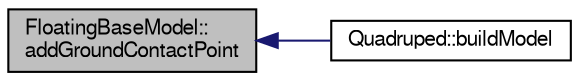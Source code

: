 digraph "FloatingBaseModel::addGroundContactPoint"
{
  edge [fontname="FreeSans",fontsize="10",labelfontname="FreeSans",labelfontsize="10"];
  node [fontname="FreeSans",fontsize="10",shape=record];
  rankdir="LR";
  Node1 [label="FloatingBaseModel::\laddGroundContactPoint",height=0.2,width=0.4,color="black", fillcolor="grey75", style="filled", fontcolor="black"];
  Node1 -> Node2 [dir="back",color="midnightblue",fontsize="10",style="solid",fontname="FreeSans"];
  Node2 [label="Quadruped::buildModel",height=0.2,width=0.4,color="black", fillcolor="white", style="filled",URL="$dc/d66/class_quadruped.html#a324400f72ff1233e0ec4229e73d0eee2"];
}
